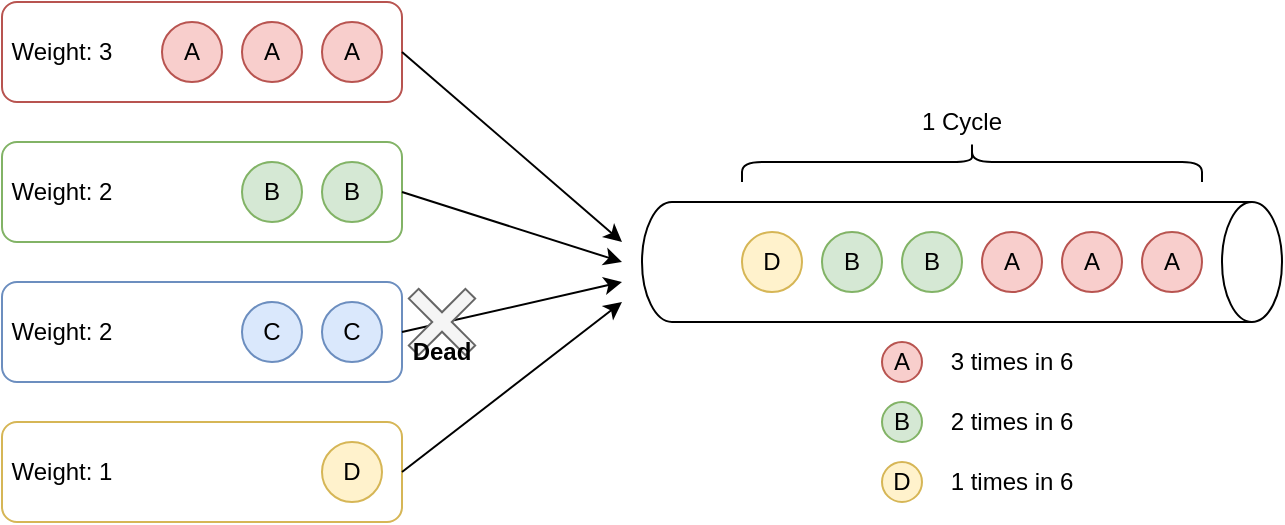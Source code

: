 <mxfile>
    <diagram id="SwyTIUc-K7ksmOeCrZUB" name="Page-1">
        <mxGraphModel dx="1095" dy="508" grid="1" gridSize="10" guides="1" tooltips="1" connect="1" arrows="1" fold="1" page="1" pageScale="1" pageWidth="850" pageHeight="1100" math="0" shadow="0">
            <root>
                <mxCell id="0"/>
                <mxCell id="1" parent="0"/>
                <mxCell id="5" value="" style="rounded=1;whiteSpace=wrap;html=1;fillColor=default;strokeColor=#b85450;" parent="1" vertex="1">
                    <mxGeometry x="80" y="150" width="200" height="50" as="geometry"/>
                </mxCell>
                <mxCell id="6" value="" style="shape=cylinder3;whiteSpace=wrap;html=1;boundedLbl=1;backgroundOutline=1;size=15;rotation=90;" parent="1" vertex="1">
                    <mxGeometry x="530" y="120" width="60" height="320" as="geometry"/>
                </mxCell>
                <mxCell id="7" value="" style="rounded=1;whiteSpace=wrap;html=1;fillColor=default;strokeColor=#82b366;" parent="1" vertex="1">
                    <mxGeometry x="80" y="220" width="200" height="50" as="geometry"/>
                </mxCell>
                <mxCell id="8" value="" style="rounded=1;whiteSpace=wrap;html=1;fillColor=default;strokeColor=#6c8ebf;" parent="1" vertex="1">
                    <mxGeometry x="80" y="290" width="200" height="50" as="geometry"/>
                </mxCell>
                <mxCell id="9" value="" style="rounded=1;whiteSpace=wrap;html=1;fillColor=default;strokeColor=#d6b656;" parent="1" vertex="1">
                    <mxGeometry x="80" y="360" width="200" height="50" as="geometry"/>
                </mxCell>
                <mxCell id="10" value="" style="endArrow=classic;html=1;exitX=1;exitY=0.5;exitDx=0;exitDy=0;" parent="1" source="5" edge="1">
                    <mxGeometry width="50" height="50" relative="1" as="geometry">
                        <mxPoint x="370" y="290" as="sourcePoint"/>
                        <mxPoint x="390" y="270" as="targetPoint"/>
                    </mxGeometry>
                </mxCell>
                <mxCell id="11" value="" style="endArrow=classic;html=1;exitX=1;exitY=0.5;exitDx=0;exitDy=0;" parent="1" source="9" edge="1">
                    <mxGeometry width="50" height="50" relative="1" as="geometry">
                        <mxPoint x="290" y="210" as="sourcePoint"/>
                        <mxPoint x="390" y="300" as="targetPoint"/>
                    </mxGeometry>
                </mxCell>
                <mxCell id="12" value="" style="endArrow=classic;html=1;exitX=1;exitY=0.5;exitDx=0;exitDy=0;" parent="1" source="8" edge="1">
                    <mxGeometry width="50" height="50" relative="1" as="geometry">
                        <mxPoint x="290" y="380" as="sourcePoint"/>
                        <mxPoint x="390" y="290" as="targetPoint"/>
                    </mxGeometry>
                </mxCell>
                <mxCell id="13" value="" style="endArrow=classic;html=1;exitX=1;exitY=0.5;exitDx=0;exitDy=0;" parent="1" source="7" edge="1">
                    <mxGeometry width="50" height="50" relative="1" as="geometry">
                        <mxPoint x="290" y="320" as="sourcePoint"/>
                        <mxPoint x="390" y="280" as="targetPoint"/>
                    </mxGeometry>
                </mxCell>
                <mxCell id="4" value="A" style="ellipse;whiteSpace=wrap;html=1;aspect=fixed;fillColor=#f8cecc;strokeColor=#b85450;" parent="1" vertex="1">
                    <mxGeometry x="240" y="160" width="30" height="30" as="geometry"/>
                </mxCell>
                <mxCell id="14" value="A" style="ellipse;whiteSpace=wrap;html=1;aspect=fixed;fillColor=#f8cecc;strokeColor=#b85450;" parent="1" vertex="1">
                    <mxGeometry x="200" y="160" width="30" height="30" as="geometry"/>
                </mxCell>
                <mxCell id="15" value="A" style="ellipse;whiteSpace=wrap;html=1;aspect=fixed;fillColor=#f8cecc;strokeColor=#b85450;" parent="1" vertex="1">
                    <mxGeometry x="160" y="160" width="30" height="30" as="geometry"/>
                </mxCell>
                <mxCell id="16" value="B" style="ellipse;whiteSpace=wrap;html=1;aspect=fixed;fillColor=#d5e8d4;strokeColor=#82b366;" parent="1" vertex="1">
                    <mxGeometry x="200" y="230" width="30" height="30" as="geometry"/>
                </mxCell>
                <mxCell id="17" value="B" style="ellipse;whiteSpace=wrap;html=1;aspect=fixed;fillColor=#d5e8d4;strokeColor=#82b366;" parent="1" vertex="1">
                    <mxGeometry x="240" y="230" width="30" height="30" as="geometry"/>
                </mxCell>
                <mxCell id="18" value="C" style="ellipse;whiteSpace=wrap;html=1;aspect=fixed;fillColor=#dae8fc;strokeColor=#6c8ebf;" parent="1" vertex="1">
                    <mxGeometry x="240" y="300" width="30" height="30" as="geometry"/>
                </mxCell>
                <mxCell id="19" value="C" style="ellipse;whiteSpace=wrap;html=1;aspect=fixed;fillColor=#dae8fc;strokeColor=#6c8ebf;" parent="1" vertex="1">
                    <mxGeometry x="200" y="300" width="30" height="30" as="geometry"/>
                </mxCell>
                <mxCell id="20" value="D" style="ellipse;whiteSpace=wrap;html=1;aspect=fixed;fillColor=#fff2cc;strokeColor=#d6b656;" parent="1" vertex="1">
                    <mxGeometry x="240" y="370" width="30" height="30" as="geometry"/>
                </mxCell>
                <mxCell id="21" value="" style="shape=cross;whiteSpace=wrap;html=1;fillColor=#f5f5f5;size=0.173;fontColor=#333333;strokeColor=#666666;rotation=45;" parent="1" vertex="1">
                    <mxGeometry x="280" y="290" width="40" height="40" as="geometry"/>
                </mxCell>
                <mxCell id="22" value="Dead" style="text;html=1;strokeColor=none;fillColor=none;align=center;verticalAlign=middle;whiteSpace=wrap;rounded=0;fontStyle=1" parent="1" vertex="1">
                    <mxGeometry x="270" y="310" width="60" height="30" as="geometry"/>
                </mxCell>
                <mxCell id="29" value="" style="group" parent="1" vertex="1" connectable="0">
                    <mxGeometry x="450" y="265" width="230" height="30" as="geometry"/>
                </mxCell>
                <mxCell id="23" value="A" style="ellipse;whiteSpace=wrap;html=1;aspect=fixed;fillColor=#f8cecc;strokeColor=#b85450;" parent="29" vertex="1">
                    <mxGeometry x="200" width="30" height="30" as="geometry"/>
                </mxCell>
                <mxCell id="24" value="A" style="ellipse;whiteSpace=wrap;html=1;aspect=fixed;fillColor=#f8cecc;strokeColor=#b85450;" parent="29" vertex="1">
                    <mxGeometry x="160" width="30" height="30" as="geometry"/>
                </mxCell>
                <mxCell id="25" value="A" style="ellipse;whiteSpace=wrap;html=1;aspect=fixed;fillColor=#f8cecc;strokeColor=#b85450;" parent="29" vertex="1">
                    <mxGeometry x="120" width="30" height="30" as="geometry"/>
                </mxCell>
                <mxCell id="26" value="B" style="ellipse;whiteSpace=wrap;html=1;aspect=fixed;fillColor=#d5e8d4;strokeColor=#82b366;" parent="29" vertex="1">
                    <mxGeometry x="40" width="30" height="30" as="geometry"/>
                </mxCell>
                <mxCell id="27" value="B" style="ellipse;whiteSpace=wrap;html=1;aspect=fixed;fillColor=#d5e8d4;strokeColor=#82b366;" parent="29" vertex="1">
                    <mxGeometry x="80" width="30" height="30" as="geometry"/>
                </mxCell>
                <mxCell id="28" value="D" style="ellipse;whiteSpace=wrap;html=1;aspect=fixed;fillColor=#fff2cc;strokeColor=#d6b656;" parent="29" vertex="1">
                    <mxGeometry width="30" height="30" as="geometry"/>
                </mxCell>
                <mxCell id="32" value="" style="shape=curlyBracket;whiteSpace=wrap;html=1;rounded=1;labelPosition=left;verticalLabelPosition=middle;align=right;verticalAlign=middle;fillColor=#808080;rotation=90;" parent="1" vertex="1">
                    <mxGeometry x="555" y="115" width="20" height="230" as="geometry"/>
                </mxCell>
                <mxCell id="33" value="1 Cycle" style="text;html=1;strokeColor=none;fillColor=none;align=center;verticalAlign=middle;whiteSpace=wrap;rounded=0;" parent="1" vertex="1">
                    <mxGeometry x="520" y="200" width="80" height="20" as="geometry"/>
                </mxCell>
                <mxCell id="34" value="Weight: 3" style="text;html=1;strokeColor=none;fillColor=none;align=center;verticalAlign=middle;whiteSpace=wrap;rounded=0;" parent="1" vertex="1">
                    <mxGeometry x="80" y="160" width="60" height="30" as="geometry"/>
                </mxCell>
                <mxCell id="35" value="Weight: 2" style="text;html=1;strokeColor=none;fillColor=none;align=center;verticalAlign=middle;whiteSpace=wrap;rounded=0;" parent="1" vertex="1">
                    <mxGeometry x="80" y="230" width="60" height="30" as="geometry"/>
                </mxCell>
                <mxCell id="36" value="Weight: 2" style="text;html=1;strokeColor=none;fillColor=none;align=center;verticalAlign=middle;whiteSpace=wrap;rounded=0;" parent="1" vertex="1">
                    <mxGeometry x="80" y="300" width="60" height="30" as="geometry"/>
                </mxCell>
                <mxCell id="37" value="Weight: 1" style="text;html=1;strokeColor=none;fillColor=none;align=center;verticalAlign=middle;whiteSpace=wrap;rounded=0;" parent="1" vertex="1">
                    <mxGeometry x="80" y="370" width="60" height="30" as="geometry"/>
                </mxCell>
                <mxCell id="38" value="A" style="ellipse;whiteSpace=wrap;html=1;aspect=fixed;fillColor=#f8cecc;strokeColor=#b85450;" parent="1" vertex="1">
                    <mxGeometry x="520" y="320" width="20" height="20" as="geometry"/>
                </mxCell>
                <mxCell id="39" value="3 times in 6" style="text;html=1;strokeColor=none;fillColor=none;align=center;verticalAlign=middle;whiteSpace=wrap;rounded=0;" parent="1" vertex="1">
                    <mxGeometry x="550" y="320" width="70" height="20" as="geometry"/>
                </mxCell>
                <mxCell id="40" value="B" style="ellipse;whiteSpace=wrap;html=1;aspect=fixed;fillColor=#d5e8d4;strokeColor=#82b366;" parent="1" vertex="1">
                    <mxGeometry x="520" y="350" width="20" height="20" as="geometry"/>
                </mxCell>
                <mxCell id="41" value="D" style="ellipse;whiteSpace=wrap;html=1;aspect=fixed;fillColor=#fff2cc;strokeColor=#d6b656;" parent="1" vertex="1">
                    <mxGeometry x="520" y="380" width="20" height="20" as="geometry"/>
                </mxCell>
                <mxCell id="42" value="2 times in 6" style="text;html=1;strokeColor=none;fillColor=none;align=center;verticalAlign=middle;whiteSpace=wrap;rounded=0;" parent="1" vertex="1">
                    <mxGeometry x="550" y="350" width="70" height="20" as="geometry"/>
                </mxCell>
                <mxCell id="43" value="1 times in 6" style="text;html=1;strokeColor=none;fillColor=none;align=center;verticalAlign=middle;whiteSpace=wrap;rounded=0;" parent="1" vertex="1">
                    <mxGeometry x="550" y="380" width="70" height="20" as="geometry"/>
                </mxCell>
            </root>
        </mxGraphModel>
    </diagram>
</mxfile>